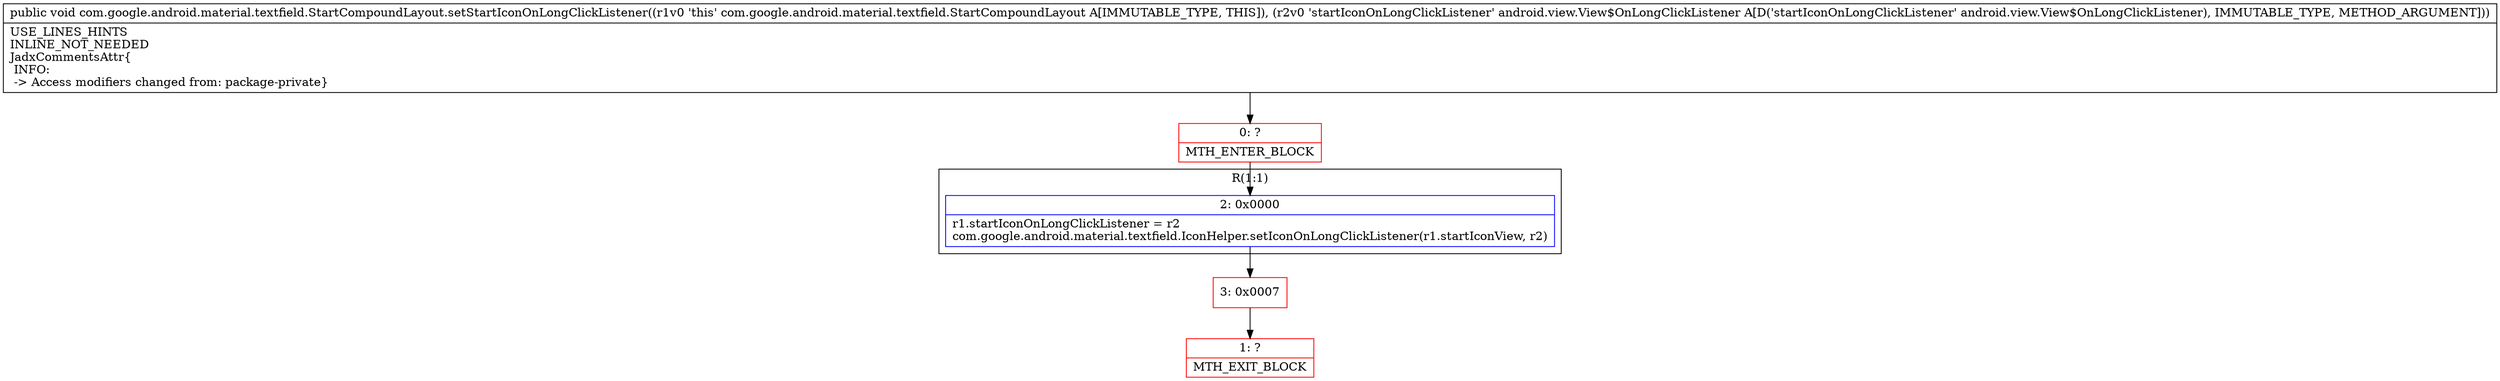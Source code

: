 digraph "CFG forcom.google.android.material.textfield.StartCompoundLayout.setStartIconOnLongClickListener(Landroid\/view\/View$OnLongClickListener;)V" {
subgraph cluster_Region_1413608470 {
label = "R(1:1)";
node [shape=record,color=blue];
Node_2 [shape=record,label="{2\:\ 0x0000|r1.startIconOnLongClickListener = r2\lcom.google.android.material.textfield.IconHelper.setIconOnLongClickListener(r1.startIconView, r2)\l}"];
}
Node_0 [shape=record,color=red,label="{0\:\ ?|MTH_ENTER_BLOCK\l}"];
Node_3 [shape=record,color=red,label="{3\:\ 0x0007}"];
Node_1 [shape=record,color=red,label="{1\:\ ?|MTH_EXIT_BLOCK\l}"];
MethodNode[shape=record,label="{public void com.google.android.material.textfield.StartCompoundLayout.setStartIconOnLongClickListener((r1v0 'this' com.google.android.material.textfield.StartCompoundLayout A[IMMUTABLE_TYPE, THIS]), (r2v0 'startIconOnLongClickListener' android.view.View$OnLongClickListener A[D('startIconOnLongClickListener' android.view.View$OnLongClickListener), IMMUTABLE_TYPE, METHOD_ARGUMENT]))  | USE_LINES_HINTS\lINLINE_NOT_NEEDED\lJadxCommentsAttr\{\l INFO: \l \-\> Access modifiers changed from: package\-private\}\l}"];
MethodNode -> Node_0;Node_2 -> Node_3;
Node_0 -> Node_2;
Node_3 -> Node_1;
}


